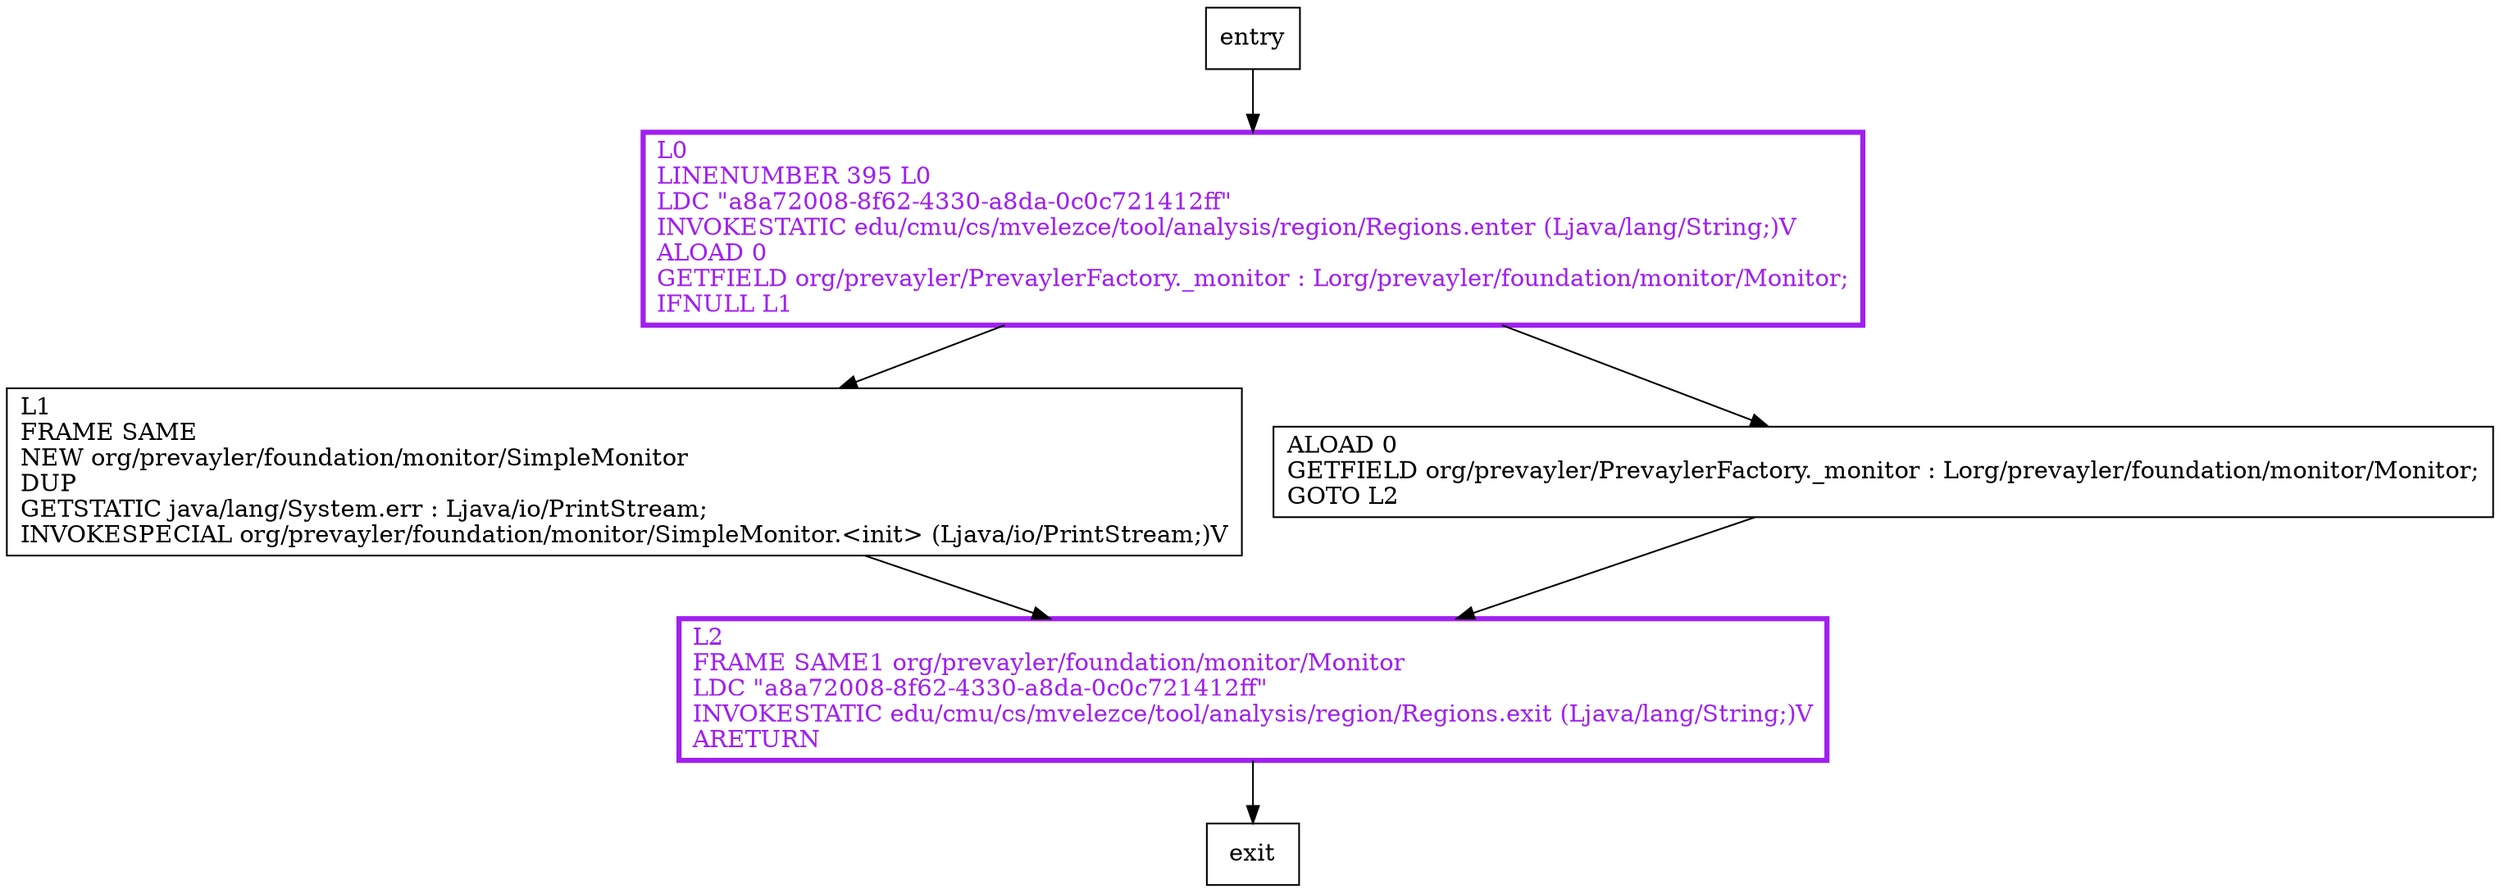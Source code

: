 digraph monitor {
node [shape=record];
279593488 [label="L1\lFRAME SAME\lNEW org/prevayler/foundation/monitor/SimpleMonitor\lDUP\lGETSTATIC java/lang/System.err : Ljava/io/PrintStream;\lINVOKESPECIAL org/prevayler/foundation/monitor/SimpleMonitor.\<init\> (Ljava/io/PrintStream;)V\l"];
171888285 [label="ALOAD 0\lGETFIELD org/prevayler/PrevaylerFactory._monitor : Lorg/prevayler/foundation/monitor/Monitor;\lGOTO L2\l"];
1202020319 [label="L0\lLINENUMBER 395 L0\lLDC \"a8a72008-8f62-4330-a8da-0c0c721412ff\"\lINVOKESTATIC edu/cmu/cs/mvelezce/tool/analysis/region/Regions.enter (Ljava/lang/String;)V\lALOAD 0\lGETFIELD org/prevayler/PrevaylerFactory._monitor : Lorg/prevayler/foundation/monitor/Monitor;\lIFNULL L1\l"];
1734156444 [label="L2\lFRAME SAME1 org/prevayler/foundation/monitor/Monitor\lLDC \"a8a72008-8f62-4330-a8da-0c0c721412ff\"\lINVOKESTATIC edu/cmu/cs/mvelezce/tool/analysis/region/Regions.exit (Ljava/lang/String;)V\lARETURN\l"];
entry;
exit;
entry -> 1202020319;
279593488 -> 1734156444;
171888285 -> 1734156444;
1202020319 -> 279593488;
1202020319 -> 171888285;
1734156444 -> exit;
1202020319[fontcolor="purple", penwidth=3, color="purple"];
1734156444[fontcolor="purple", penwidth=3, color="purple"];
}

